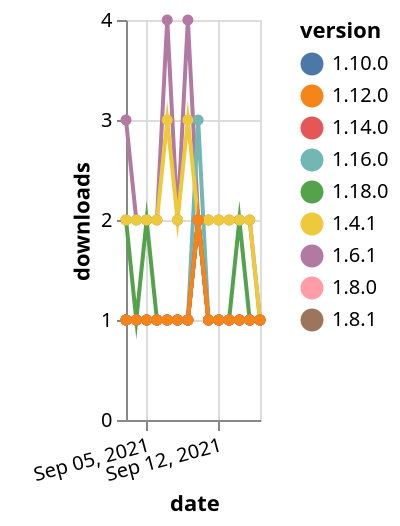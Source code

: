 {"$schema": "https://vega.github.io/schema/vega-lite/v5.json", "description": "A simple bar chart with embedded data.", "data": {"values": [{"date": "2021-09-03", "total": 130, "delta": 2, "version": "1.18.0"}, {"date": "2021-09-04", "total": 131, "delta": 1, "version": "1.18.0"}, {"date": "2021-09-05", "total": 133, "delta": 2, "version": "1.18.0"}, {"date": "2021-09-06", "total": 134, "delta": 1, "version": "1.18.0"}, {"date": "2021-09-07", "total": 135, "delta": 1, "version": "1.18.0"}, {"date": "2021-09-08", "total": 136, "delta": 1, "version": "1.18.0"}, {"date": "2021-09-09", "total": 137, "delta": 1, "version": "1.18.0"}, {"date": "2021-09-10", "total": 139, "delta": 2, "version": "1.18.0"}, {"date": "2021-09-11", "total": 140, "delta": 1, "version": "1.18.0"}, {"date": "2021-09-12", "total": 141, "delta": 1, "version": "1.18.0"}, {"date": "2021-09-13", "total": 142, "delta": 1, "version": "1.18.0"}, {"date": "2021-09-14", "total": 144, "delta": 2, "version": "1.18.0"}, {"date": "2021-09-15", "total": 145, "delta": 1, "version": "1.18.0"}, {"date": "2021-09-16", "total": 146, "delta": 1, "version": "1.18.0"}, {"date": "2021-09-03", "total": 2480, "delta": 3, "version": "1.6.1"}, {"date": "2021-09-04", "total": 2482, "delta": 2, "version": "1.6.1"}, {"date": "2021-09-05", "total": 2484, "delta": 2, "version": "1.6.1"}, {"date": "2021-09-06", "total": 2486, "delta": 2, "version": "1.6.1"}, {"date": "2021-09-07", "total": 2490, "delta": 4, "version": "1.6.1"}, {"date": "2021-09-08", "total": 2492, "delta": 2, "version": "1.6.1"}, {"date": "2021-09-09", "total": 2496, "delta": 4, "version": "1.6.1"}, {"date": "2021-09-10", "total": 2498, "delta": 2, "version": "1.6.1"}, {"date": "2021-09-11", "total": 2500, "delta": 2, "version": "1.6.1"}, {"date": "2021-09-12", "total": 2502, "delta": 2, "version": "1.6.1"}, {"date": "2021-09-13", "total": 2504, "delta": 2, "version": "1.6.1"}, {"date": "2021-09-14", "total": 2506, "delta": 2, "version": "1.6.1"}, {"date": "2021-09-15", "total": 2508, "delta": 2, "version": "1.6.1"}, {"date": "2021-09-16", "total": 2509, "delta": 1, "version": "1.6.1"}, {"date": "2021-09-03", "total": 242, "delta": 1, "version": "1.8.0"}, {"date": "2021-09-04", "total": 243, "delta": 1, "version": "1.8.0"}, {"date": "2021-09-05", "total": 244, "delta": 1, "version": "1.8.0"}, {"date": "2021-09-06", "total": 245, "delta": 1, "version": "1.8.0"}, {"date": "2021-09-07", "total": 246, "delta": 1, "version": "1.8.0"}, {"date": "2021-09-08", "total": 247, "delta": 1, "version": "1.8.0"}, {"date": "2021-09-09", "total": 248, "delta": 1, "version": "1.8.0"}, {"date": "2021-09-10", "total": 250, "delta": 2, "version": "1.8.0"}, {"date": "2021-09-11", "total": 251, "delta": 1, "version": "1.8.0"}, {"date": "2021-09-12", "total": 252, "delta": 1, "version": "1.8.0"}, {"date": "2021-09-13", "total": 253, "delta": 1, "version": "1.8.0"}, {"date": "2021-09-14", "total": 254, "delta": 1, "version": "1.8.0"}, {"date": "2021-09-15", "total": 255, "delta": 1, "version": "1.8.0"}, {"date": "2021-09-16", "total": 256, "delta": 1, "version": "1.8.0"}, {"date": "2021-09-03", "total": 201, "delta": 1, "version": "1.10.0"}, {"date": "2021-09-04", "total": 202, "delta": 1, "version": "1.10.0"}, {"date": "2021-09-05", "total": 203, "delta": 1, "version": "1.10.0"}, {"date": "2021-09-06", "total": 204, "delta": 1, "version": "1.10.0"}, {"date": "2021-09-07", "total": 205, "delta": 1, "version": "1.10.0"}, {"date": "2021-09-08", "total": 206, "delta": 1, "version": "1.10.0"}, {"date": "2021-09-09", "total": 207, "delta": 1, "version": "1.10.0"}, {"date": "2021-09-10", "total": 209, "delta": 2, "version": "1.10.0"}, {"date": "2021-09-11", "total": 210, "delta": 1, "version": "1.10.0"}, {"date": "2021-09-12", "total": 211, "delta": 1, "version": "1.10.0"}, {"date": "2021-09-13", "total": 212, "delta": 1, "version": "1.10.0"}, {"date": "2021-09-14", "total": 213, "delta": 1, "version": "1.10.0"}, {"date": "2021-09-15", "total": 214, "delta": 1, "version": "1.10.0"}, {"date": "2021-09-16", "total": 215, "delta": 1, "version": "1.10.0"}, {"date": "2021-09-03", "total": 191, "delta": 1, "version": "1.16.0"}, {"date": "2021-09-04", "total": 192, "delta": 1, "version": "1.16.0"}, {"date": "2021-09-05", "total": 193, "delta": 1, "version": "1.16.0"}, {"date": "2021-09-06", "total": 194, "delta": 1, "version": "1.16.0"}, {"date": "2021-09-07", "total": 195, "delta": 1, "version": "1.16.0"}, {"date": "2021-09-08", "total": 196, "delta": 1, "version": "1.16.0"}, {"date": "2021-09-09", "total": 197, "delta": 1, "version": "1.16.0"}, {"date": "2021-09-10", "total": 200, "delta": 3, "version": "1.16.0"}, {"date": "2021-09-11", "total": 201, "delta": 1, "version": "1.16.0"}, {"date": "2021-09-12", "total": 202, "delta": 1, "version": "1.16.0"}, {"date": "2021-09-13", "total": 203, "delta": 1, "version": "1.16.0"}, {"date": "2021-09-14", "total": 204, "delta": 1, "version": "1.16.0"}, {"date": "2021-09-15", "total": 205, "delta": 1, "version": "1.16.0"}, {"date": "2021-09-16", "total": 206, "delta": 1, "version": "1.16.0"}, {"date": "2021-09-03", "total": 240, "delta": 1, "version": "1.8.1"}, {"date": "2021-09-04", "total": 241, "delta": 1, "version": "1.8.1"}, {"date": "2021-09-05", "total": 242, "delta": 1, "version": "1.8.1"}, {"date": "2021-09-06", "total": 243, "delta": 1, "version": "1.8.1"}, {"date": "2021-09-07", "total": 244, "delta": 1, "version": "1.8.1"}, {"date": "2021-09-08", "total": 245, "delta": 1, "version": "1.8.1"}, {"date": "2021-09-09", "total": 246, "delta": 1, "version": "1.8.1"}, {"date": "2021-09-10", "total": 248, "delta": 2, "version": "1.8.1"}, {"date": "2021-09-11", "total": 249, "delta": 1, "version": "1.8.1"}, {"date": "2021-09-12", "total": 250, "delta": 1, "version": "1.8.1"}, {"date": "2021-09-13", "total": 251, "delta": 1, "version": "1.8.1"}, {"date": "2021-09-14", "total": 252, "delta": 1, "version": "1.8.1"}, {"date": "2021-09-15", "total": 253, "delta": 1, "version": "1.8.1"}, {"date": "2021-09-16", "total": 254, "delta": 1, "version": "1.8.1"}, {"date": "2021-09-03", "total": 2347, "delta": 2, "version": "1.4.1"}, {"date": "2021-09-04", "total": 2349, "delta": 2, "version": "1.4.1"}, {"date": "2021-09-05", "total": 2351, "delta": 2, "version": "1.4.1"}, {"date": "2021-09-06", "total": 2353, "delta": 2, "version": "1.4.1"}, {"date": "2021-09-07", "total": 2356, "delta": 3, "version": "1.4.1"}, {"date": "2021-09-08", "total": 2358, "delta": 2, "version": "1.4.1"}, {"date": "2021-09-09", "total": 2361, "delta": 3, "version": "1.4.1"}, {"date": "2021-09-10", "total": 2363, "delta": 2, "version": "1.4.1"}, {"date": "2021-09-11", "total": 2365, "delta": 2, "version": "1.4.1"}, {"date": "2021-09-12", "total": 2367, "delta": 2, "version": "1.4.1"}, {"date": "2021-09-13", "total": 2369, "delta": 2, "version": "1.4.1"}, {"date": "2021-09-14", "total": 2371, "delta": 2, "version": "1.4.1"}, {"date": "2021-09-15", "total": 2373, "delta": 2, "version": "1.4.1"}, {"date": "2021-09-16", "total": 2374, "delta": 1, "version": "1.4.1"}, {"date": "2021-09-03", "total": 166, "delta": 1, "version": "1.14.0"}, {"date": "2021-09-04", "total": 167, "delta": 1, "version": "1.14.0"}, {"date": "2021-09-05", "total": 168, "delta": 1, "version": "1.14.0"}, {"date": "2021-09-06", "total": 169, "delta": 1, "version": "1.14.0"}, {"date": "2021-09-07", "total": 170, "delta": 1, "version": "1.14.0"}, {"date": "2021-09-08", "total": 171, "delta": 1, "version": "1.14.0"}, {"date": "2021-09-09", "total": 172, "delta": 1, "version": "1.14.0"}, {"date": "2021-09-10", "total": 174, "delta": 2, "version": "1.14.0"}, {"date": "2021-09-11", "total": 175, "delta": 1, "version": "1.14.0"}, {"date": "2021-09-12", "total": 176, "delta": 1, "version": "1.14.0"}, {"date": "2021-09-13", "total": 177, "delta": 1, "version": "1.14.0"}, {"date": "2021-09-14", "total": 178, "delta": 1, "version": "1.14.0"}, {"date": "2021-09-15", "total": 179, "delta": 1, "version": "1.14.0"}, {"date": "2021-09-16", "total": 180, "delta": 1, "version": "1.14.0"}, {"date": "2021-09-03", "total": 189, "delta": 1, "version": "1.12.0"}, {"date": "2021-09-04", "total": 190, "delta": 1, "version": "1.12.0"}, {"date": "2021-09-05", "total": 191, "delta": 1, "version": "1.12.0"}, {"date": "2021-09-06", "total": 192, "delta": 1, "version": "1.12.0"}, {"date": "2021-09-07", "total": 193, "delta": 1, "version": "1.12.0"}, {"date": "2021-09-08", "total": 194, "delta": 1, "version": "1.12.0"}, {"date": "2021-09-09", "total": 195, "delta": 1, "version": "1.12.0"}, {"date": "2021-09-10", "total": 197, "delta": 2, "version": "1.12.0"}, {"date": "2021-09-11", "total": 198, "delta": 1, "version": "1.12.0"}, {"date": "2021-09-12", "total": 199, "delta": 1, "version": "1.12.0"}, {"date": "2021-09-13", "total": 200, "delta": 1, "version": "1.12.0"}, {"date": "2021-09-14", "total": 201, "delta": 1, "version": "1.12.0"}, {"date": "2021-09-15", "total": 202, "delta": 1, "version": "1.12.0"}, {"date": "2021-09-16", "total": 203, "delta": 1, "version": "1.12.0"}]}, "width": "container", "mark": {"type": "line", "point": {"filled": true}}, "encoding": {"x": {"field": "date", "type": "temporal", "timeUnit": "yearmonthdate", "title": "date", "axis": {"labelAngle": -15}}, "y": {"field": "delta", "type": "quantitative", "title": "downloads"}, "color": {"field": "version", "type": "nominal"}, "tooltip": {"field": "delta"}}}
